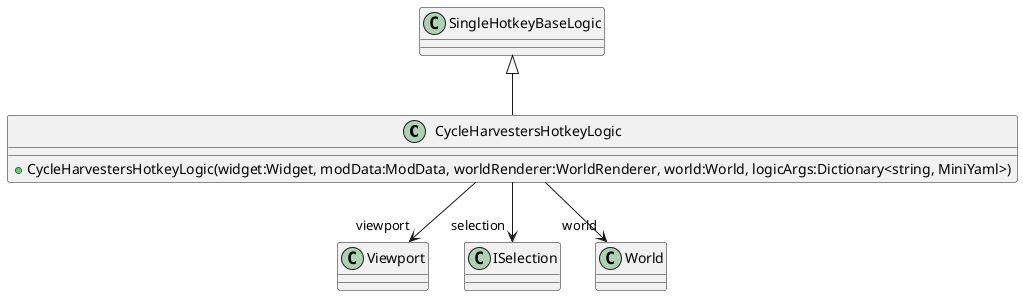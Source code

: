 @startuml
class CycleHarvestersHotkeyLogic {
    + CycleHarvestersHotkeyLogic(widget:Widget, modData:ModData, worldRenderer:WorldRenderer, world:World, logicArgs:Dictionary<string, MiniYaml>)
}
SingleHotkeyBaseLogic <|-- CycleHarvestersHotkeyLogic
CycleHarvestersHotkeyLogic --> "viewport" Viewport
CycleHarvestersHotkeyLogic --> "selection" ISelection
CycleHarvestersHotkeyLogic --> "world" World
@enduml
